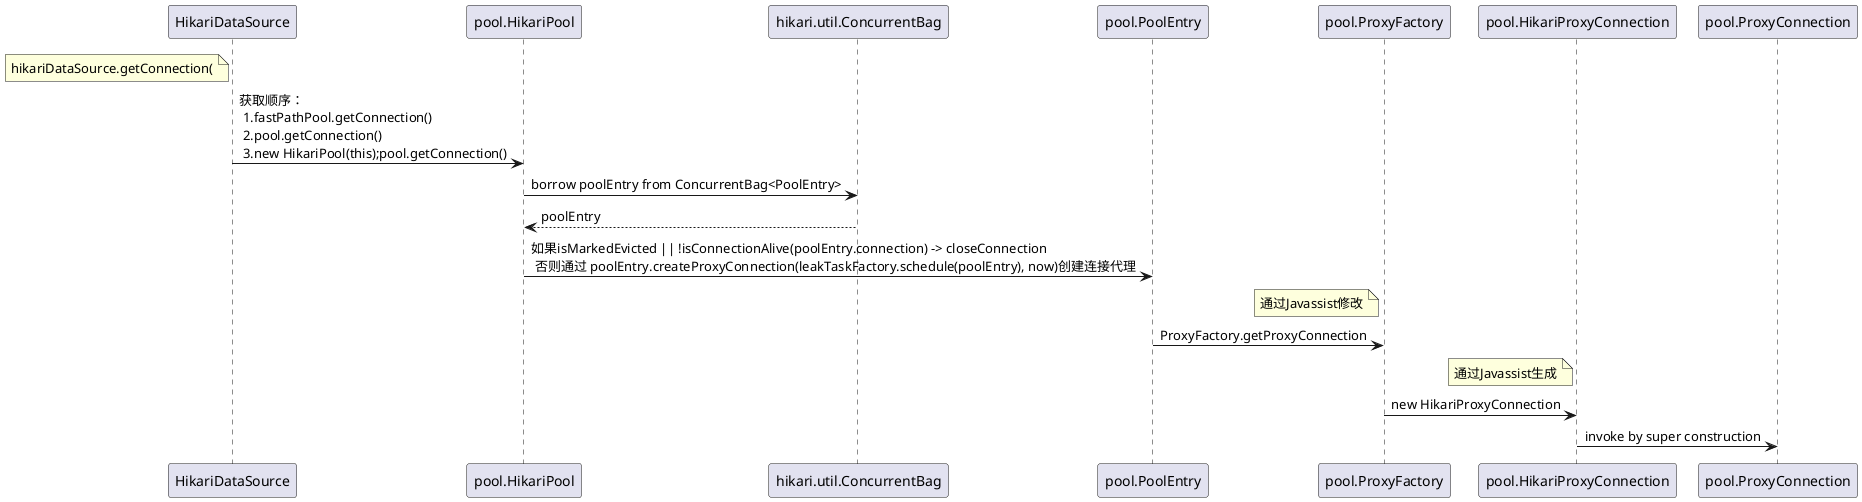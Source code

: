 @startuml
note left of HikariDataSource: hikariDataSource.getConnection(
HikariDataSource -> pool.HikariPool: 获取顺序：\n 1.fastPathPool.getConnection() \n 2.pool.getConnection() \n 3.new HikariPool(this);pool.getConnection()
pool.HikariPool-> hikari.util.ConcurrentBag: borrow poolEntry from ConcurrentBag<PoolEntry>
hikari.util.ConcurrentBag --> pool.HikariPool: poolEntry
pool.HikariPool -> pool.PoolEntry: 如果isMarkedEvicted || !isConnectionAlive(poolEntry.connection) -> closeConnection \n 否则通过 poolEntry.createProxyConnection(leakTaskFactory.schedule(poolEntry), now)创建连接代理
note left of pool.ProxyFactory:通过Javassist修改
pool.PoolEntry -> pool.ProxyFactory: ProxyFactory.getProxyConnection
note left of pool.HikariProxyConnection:通过Javassist生成
pool.ProxyFactory -> pool.HikariProxyConnection: new HikariProxyConnection
pool.HikariProxyConnection -> pool.ProxyConnection: invoke by super construction
@enduml